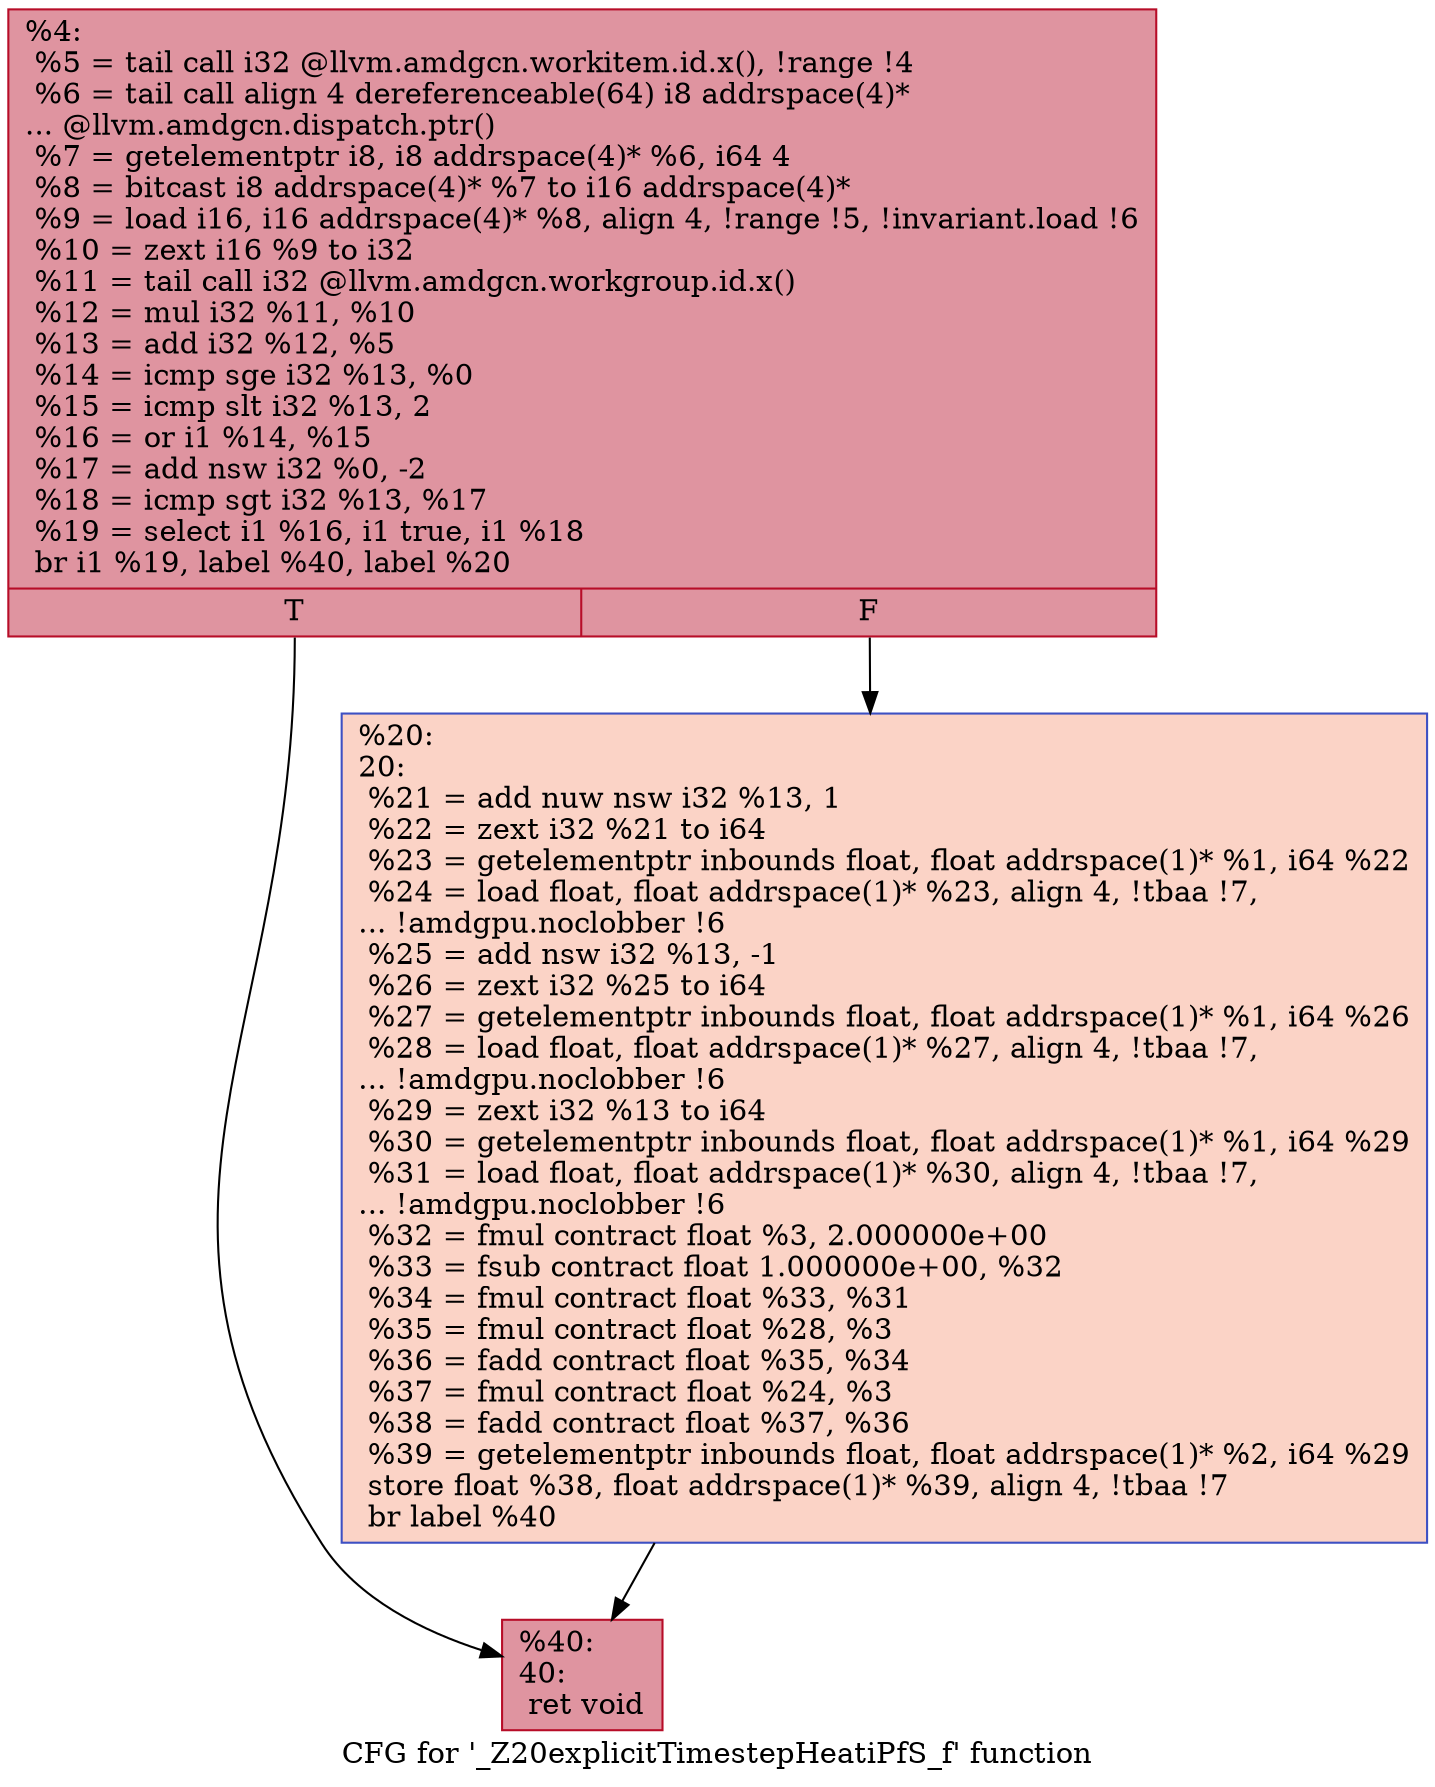 digraph "CFG for '_Z20explicitTimestepHeatiPfS_f' function" {
	label="CFG for '_Z20explicitTimestepHeatiPfS_f' function";

	Node0x45cd390 [shape=record,color="#b70d28ff", style=filled, fillcolor="#b70d2870",label="{%4:\l  %5 = tail call i32 @llvm.amdgcn.workitem.id.x(), !range !4\l  %6 = tail call align 4 dereferenceable(64) i8 addrspace(4)*\l... @llvm.amdgcn.dispatch.ptr()\l  %7 = getelementptr i8, i8 addrspace(4)* %6, i64 4\l  %8 = bitcast i8 addrspace(4)* %7 to i16 addrspace(4)*\l  %9 = load i16, i16 addrspace(4)* %8, align 4, !range !5, !invariant.load !6\l  %10 = zext i16 %9 to i32\l  %11 = tail call i32 @llvm.amdgcn.workgroup.id.x()\l  %12 = mul i32 %11, %10\l  %13 = add i32 %12, %5\l  %14 = icmp sge i32 %13, %0\l  %15 = icmp slt i32 %13, 2\l  %16 = or i1 %14, %15\l  %17 = add nsw i32 %0, -2\l  %18 = icmp sgt i32 %13, %17\l  %19 = select i1 %16, i1 true, i1 %18\l  br i1 %19, label %40, label %20\l|{<s0>T|<s1>F}}"];
	Node0x45cd390:s0 -> Node0x45cf660;
	Node0x45cd390:s1 -> Node0x45cf6f0;
	Node0x45cf6f0 [shape=record,color="#3d50c3ff", style=filled, fillcolor="#f59c7d70",label="{%20:\l20:                                               \l  %21 = add nuw nsw i32 %13, 1\l  %22 = zext i32 %21 to i64\l  %23 = getelementptr inbounds float, float addrspace(1)* %1, i64 %22\l  %24 = load float, float addrspace(1)* %23, align 4, !tbaa !7,\l... !amdgpu.noclobber !6\l  %25 = add nsw i32 %13, -1\l  %26 = zext i32 %25 to i64\l  %27 = getelementptr inbounds float, float addrspace(1)* %1, i64 %26\l  %28 = load float, float addrspace(1)* %27, align 4, !tbaa !7,\l... !amdgpu.noclobber !6\l  %29 = zext i32 %13 to i64\l  %30 = getelementptr inbounds float, float addrspace(1)* %1, i64 %29\l  %31 = load float, float addrspace(1)* %30, align 4, !tbaa !7,\l... !amdgpu.noclobber !6\l  %32 = fmul contract float %3, 2.000000e+00\l  %33 = fsub contract float 1.000000e+00, %32\l  %34 = fmul contract float %33, %31\l  %35 = fmul contract float %28, %3\l  %36 = fadd contract float %35, %34\l  %37 = fmul contract float %24, %3\l  %38 = fadd contract float %37, %36\l  %39 = getelementptr inbounds float, float addrspace(1)* %2, i64 %29\l  store float %38, float addrspace(1)* %39, align 4, !tbaa !7\l  br label %40\l}"];
	Node0x45cf6f0 -> Node0x45cf660;
	Node0x45cf660 [shape=record,color="#b70d28ff", style=filled, fillcolor="#b70d2870",label="{%40:\l40:                                               \l  ret void\l}"];
}
